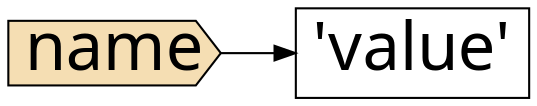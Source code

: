 digraph G {
    graph [ rankdir=LR ]
    node [ shape=box, fontname="PT Mono", fontsize=32 ]

    name [ shape=cds, style=filled, fillcolor=wheat ]
    name -> "'value'"
}
